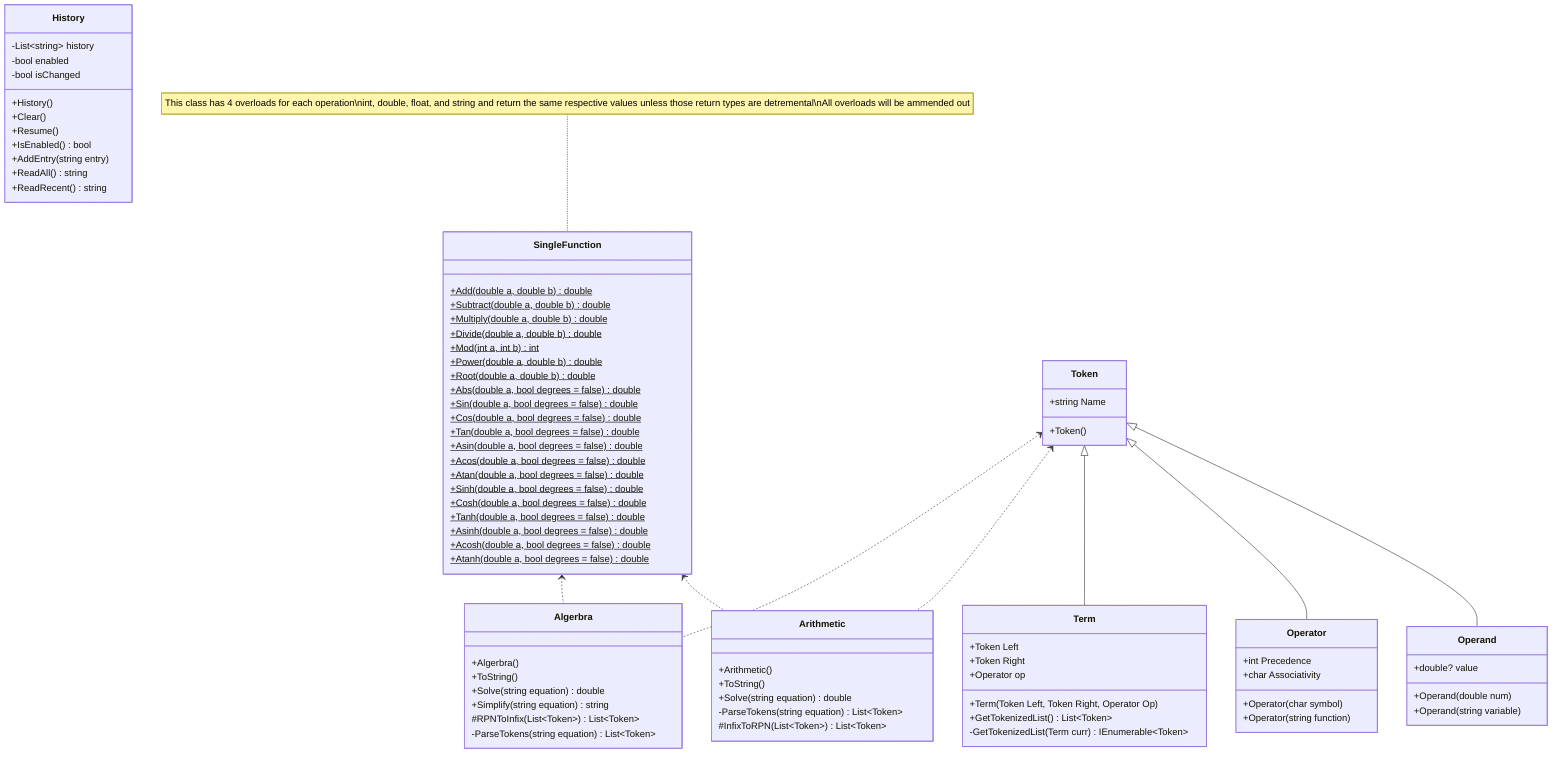 ﻿classDiagram
    note for SingleFunction "This class has 4 overloads for each operation\nint, double, float, and string and return the same respective values unless those return types are detremental\nAll overloads will be ammended out"
    class SingleFunction {
        +Add(double a, double b)$ double
        +Subtract(double a, double b)$ double
        +Multiply(double a, double b)$ double
        +Divide(double a, double b)$ double
        +Mod(int a, int b)$ int
        +Power(double a, double b)$ double
        +Root(double a, double b)$ double
        +Abs(double a, bool degrees = false)$ double
        +Sin(double a, bool degrees = false)$ double
        +Cos(double a, bool degrees = false)$ double
        +Tan(double a, bool degrees = false)$ double
        +Asin(double a, bool degrees = false)$ double
        +Acos(double a, bool degrees = false)$ double
        +Atan(double a, bool degrees = false)$ double
        +Sinh(double a, bool degrees = false)$ double
        +Cosh(double a, bool degrees = false)$ double
        +Tanh(double a, bool degrees = false)$ double
        +Asinh(double a, bool degrees = false)$ double
        +Acosh(double a, bool degrees = false)$ double
        +Atanh(double a, bool degrees = false)$ double
    }

    class History{
        -List~string~ history
        -bool enabled
        -bool isChanged
        +History()
        +Clear()
        +Resume()
        +IsEnabled() bool
        +AddEntry(string entry)
        +ReadAll() string
        +ReadRecent() string
    }

    class Token{
        +string Name
        +Token()
    }

    class Operand{
        +double? value
        +Operand(double num)
        +Operand(string variable)
    }

    class Operator{
        +int Precedence
        +char Associativity
        +Operator(char symbol)
        +Operator(string function)
    }

    class Term{
        +Token Left
        +Token Right
        +Operator op

        +Term(Token Left, Token Right, Operator Op)
        +GetTokenizedList() List~Token~
        -GetTokenizedList(Term curr) IEnumerable~Token~
    }

    class Arithmetic{
        +Arithmetic()
        +ToString()
        +Solve(string equation) double
        -ParseTokens(string equation) List~Token~
        #InfixToRPN(List~Token~) List~Token~
    }

    class Algerbra{
        +Algerbra()
        +ToString()
        +Solve(string equation) double
        +Simplify(string equation) string
        #RPNToInfix(List~Token~) List~Token~
        -ParseTokens(string equation) List~Token~
    }

    Token <|-- Operand
    Token <|-- Operator
    Token <|-- Term
    Token <.. Arithmetic
    Token <.. Algerbra
    SingleFunction <.. Arithmetic
    SingleFunction <.. Algerbra
